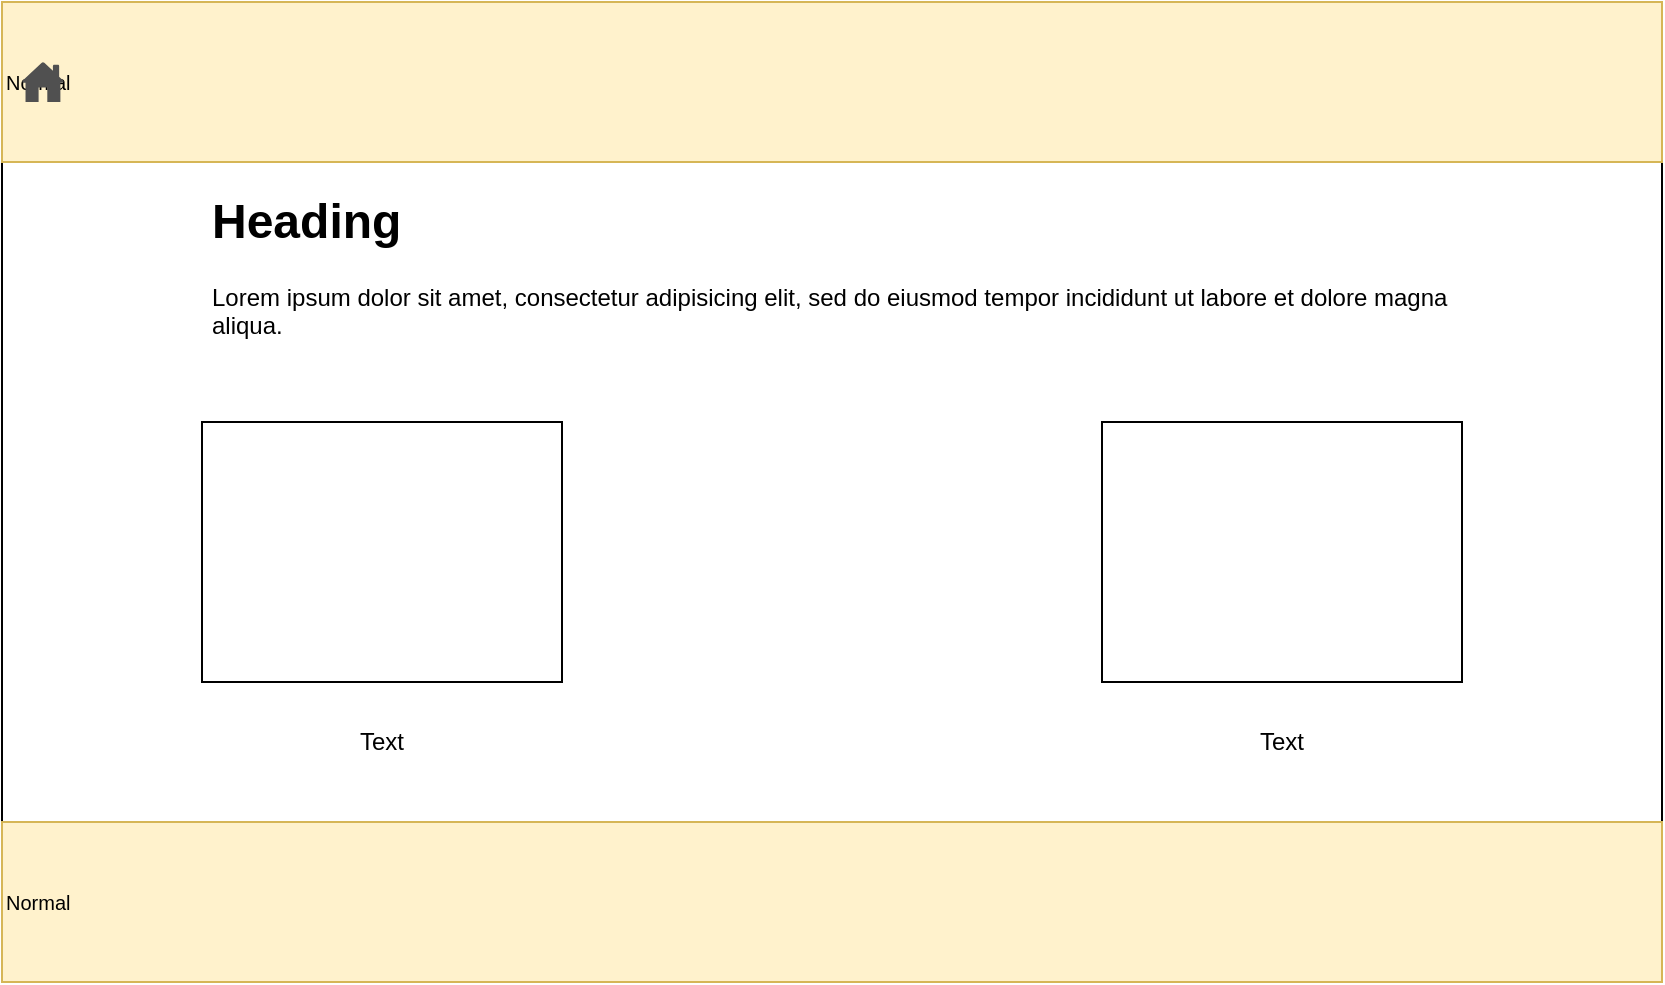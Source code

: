 <mxfile version="14.0.2" type="github"><diagram id="BDYH0L8-ZHHugCk_PXgi" name="Page-1"><mxGraphModel dx="868" dy="488" grid="1" gridSize="10" guides="1" tooltips="1" connect="1" arrows="1" fold="1" page="1" pageScale="1" pageWidth="850" pageHeight="1100" math="0" shadow="0"><root><mxCell id="0"/><mxCell id="1" parent="0"/><mxCell id="DKM3lUhHt3lsWW3asuvg-2" value="" style="rounded=0;whiteSpace=wrap;html=1;" parent="1" vertex="1"><mxGeometry x="10" y="10" width="830" height="490" as="geometry"/></mxCell><mxCell id="DKM3lUhHt3lsWW3asuvg-3" value="Normal" style="whiteSpace=wrap;html=1;shadow=0;dashed=0;fontSize=10;align=left;fillColor=#fff2cc;strokeColor=#d6b656;" parent="1" vertex="1"><mxGeometry x="10" y="10" width="830" height="80" as="geometry"/></mxCell><mxCell id="5nYEDOr0osJSriP1jIe3-1" value="Normal" style="whiteSpace=wrap;html=1;shadow=0;dashed=0;fontSize=10;align=left;fillColor=#fff2cc;strokeColor=#d6b656;" vertex="1" parent="1"><mxGeometry x="10" y="420" width="830" height="80" as="geometry"/></mxCell><mxCell id="5nYEDOr0osJSriP1jIe3-2" value="" style="pointerEvents=1;shadow=0;dashed=0;html=1;strokeColor=none;fillColor=#505050;labelPosition=center;verticalLabelPosition=bottom;verticalAlign=top;outlineConnect=0;align=center;shape=mxgraph.office.concepts.home;" vertex="1" parent="1"><mxGeometry x="20" y="40" width="21" height="20" as="geometry"/></mxCell><mxCell id="5nYEDOr0osJSriP1jIe3-3" value="&lt;h1&gt;Heading&lt;/h1&gt;&lt;p&gt;Lorem ipsum dolor sit amet, consectetur adipisicing elit, sed do eiusmod tempor incididunt ut labore et dolore magna aliqua.&lt;/p&gt;" style="text;html=1;strokeColor=none;fillColor=none;spacing=5;spacingTop=-20;whiteSpace=wrap;overflow=hidden;rounded=0;" vertex="1" parent="1"><mxGeometry x="110" y="100" width="640" height="120" as="geometry"/></mxCell><mxCell id="5nYEDOr0osJSriP1jIe3-4" value="" style="rounded=0;whiteSpace=wrap;html=1;" vertex="1" parent="1"><mxGeometry x="110" y="220" width="180" height="130" as="geometry"/></mxCell><mxCell id="5nYEDOr0osJSriP1jIe3-5" value="" style="rounded=0;whiteSpace=wrap;html=1;" vertex="1" parent="1"><mxGeometry x="560" y="220" width="180" height="130" as="geometry"/></mxCell><mxCell id="5nYEDOr0osJSriP1jIe3-6" value="Text" style="text;html=1;strokeColor=none;fillColor=none;align=center;verticalAlign=middle;whiteSpace=wrap;rounded=0;" vertex="1" parent="1"><mxGeometry x="180" y="370" width="40" height="20" as="geometry"/></mxCell><mxCell id="5nYEDOr0osJSriP1jIe3-7" value="Text" style="text;html=1;strokeColor=none;fillColor=none;align=center;verticalAlign=middle;whiteSpace=wrap;rounded=0;" vertex="1" parent="1"><mxGeometry x="630" y="370" width="40" height="20" as="geometry"/></mxCell></root></mxGraphModel></diagram></mxfile>